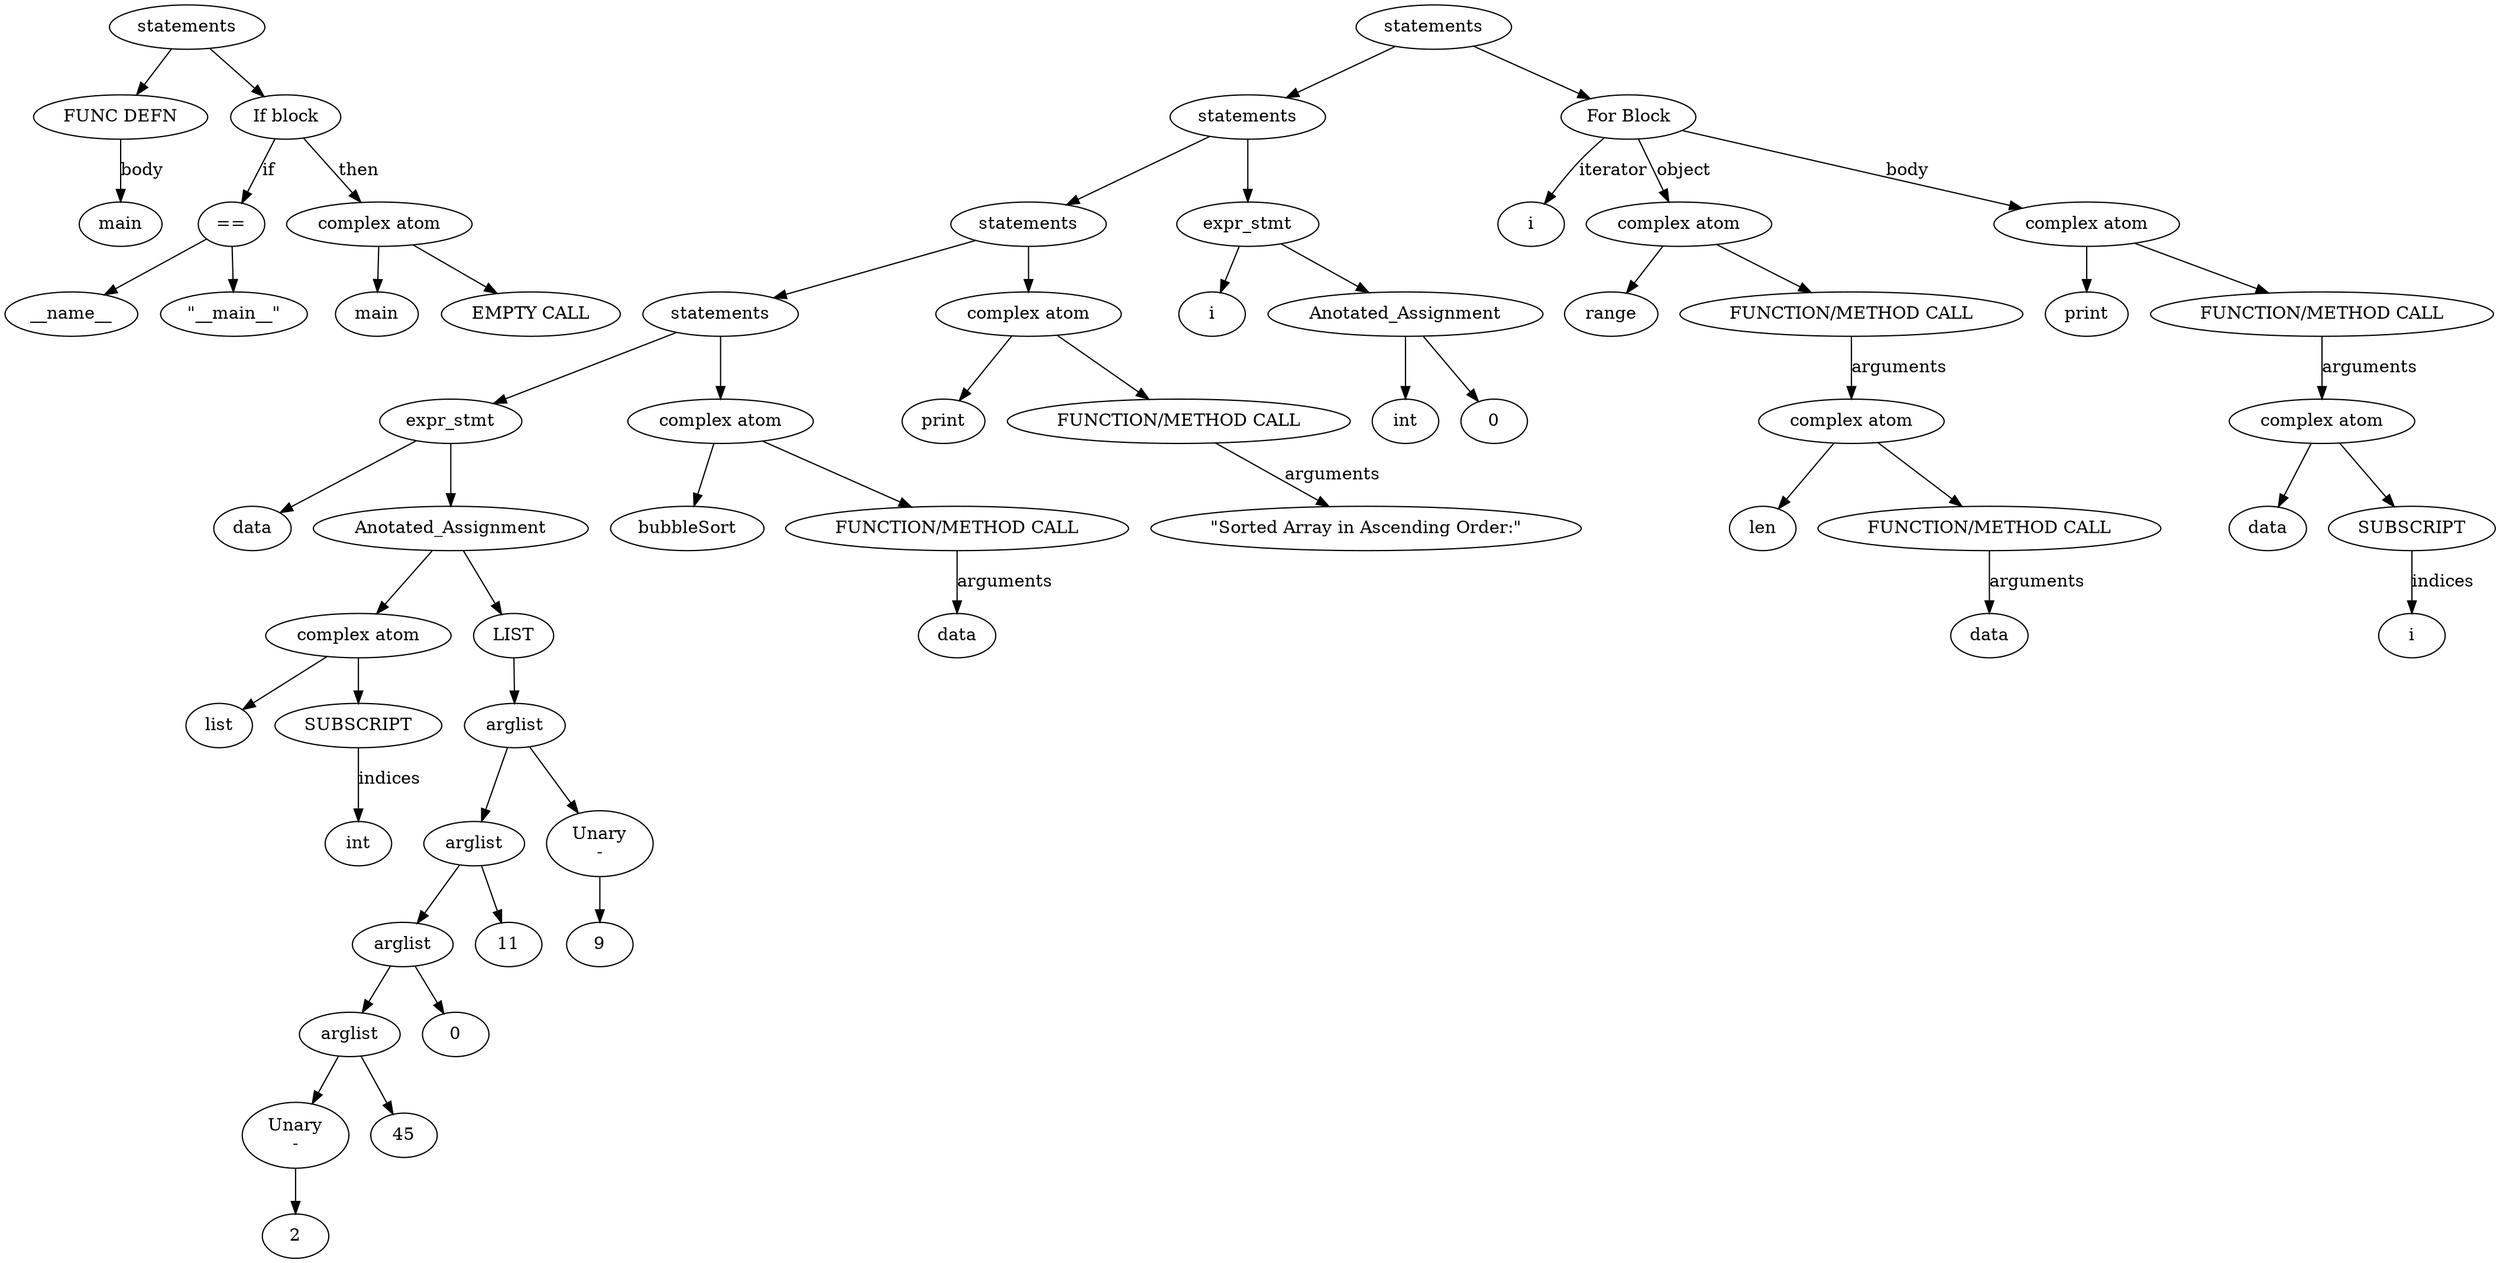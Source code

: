 strict digraph ast {
	node0 [label="main"];
	node1 [label="data"];
	node2 [label="list"];
	node3 [label="int"];
	node4 [label="SUBSCRIPT"];
	node4 -> node3 [label="indices"];
	node5 [label="complex atom"];
	node5 -> node2;
	node5 -> node4;
	node6 [label="2"];
	node7 [label="Unary
-"];
	node7 -> node6;
	node8 [label="45"];
	node9 [label="arglist"];
	node9 -> node7;
	node9 -> node8;
	node10 [label="0"];
	node11 [label="arglist"];
	node11 -> node9;
	node11 -> node10;
	node12 [label="11"];
	node13 [label="arglist"];
	node13 -> node11;
	node13 -> node12;
	node14 [label="9"];
	node15 [label="Unary
-"];
	node15 -> node14;
	node16 [label="arglist"];
	node16 -> node13;
	node16 -> node15;
	node17 [label="LIST"];
	node17 -> node16;
	node18 [label="Anotated_Assignment"];
	node18 -> node5;
	node18 -> node17;
	node19 [label="expr_stmt"];
	node19 -> node1;
	node19 -> node18;
	node20 [label="bubbleSort"];
	node21 [label="data"];
	node22 [label="FUNCTION/METHOD CALL"];
	node22 -> node21 [label="arguments"];
	node23 [label="complex atom"];
	node23 -> node20;
	node23 -> node22;
	node24 [label="statements"];
	node24 -> node19;
	node24 -> node23;
	node25 [label="print"];
	node26 [label="\"Sorted Array in Ascending Order:\""];
	node27 [label="FUNCTION/METHOD CALL"];
	node27 -> node26 [label="arguments"];
	node28 [label="complex atom"];
	node28 -> node25;
	node28 -> node27;
	node29 [label="statements"];
	node29 -> node24;
	node29 -> node28;
	node30 [label="i"];
	node31 [label="int"];
	node32 [label="0"];
	node33 [label="Anotated_Assignment"];
	node33 -> node31;
	node33 -> node32;
	node34 [label="expr_stmt"];
	node34 -> node30;
	node34 -> node33;
	node35 [label="statements"];
	node35 -> node29;
	node35 -> node34;
	node36 [label="i"];
	node37 [label="range"];
	node38 [label="len"];
	node39 [label="data"];
	node40 [label="FUNCTION/METHOD CALL"];
	node40 -> node39 [label="arguments"];
	node41 [label="complex atom"];
	node41 -> node38;
	node41 -> node40;
	node42 [label="FUNCTION/METHOD CALL"];
	node42 -> node41 [label="arguments"];
	node43 [label="complex atom"];
	node43 -> node37;
	node43 -> node42;
	node44 [label="print"];
	node45 [label="data"];
	node46 [label="i"];
	node47 [label="SUBSCRIPT"];
	node47 -> node46 [label="indices"];
	node48 [label="complex atom"];
	node48 -> node45;
	node48 -> node47;
	node49 [label="FUNCTION/METHOD CALL"];
	node49 -> node48 [label="arguments"];
	node50 [label="complex atom"];
	node50 -> node44;
	node50 -> node49;
	node51 [label="For Block"];
	node51 -> node36 [label="iterator"];
	node51 -> node43 [label="object"];
	node51 -> node50 [label="body"];
	node52 [label="statements"];
	node52 -> node35;
	node52 -> node51;
	node53 [label="FUNC DEFN"];
	node53 -> node0 [label="name"];
	node53 -> node0 [label="body"];
	node54 [label="__name__"];
	node55 [label="\"__main__\""];
	node56 [label="=="];
	node56 -> node55;
	node56 -> node54;
	node57 [label="main"];
	node58 [label="EMPTY CALL"];
	node59 [label="complex atom"];
	node59 -> node57;
	node59 -> node58;
	node60 [label="If block"];
	node60 -> node56 [label="if"];
	node60 -> node59 [label="then"];
	node61 [label="statements"];
	node61 -> node53;
	node61 -> node60;
}

